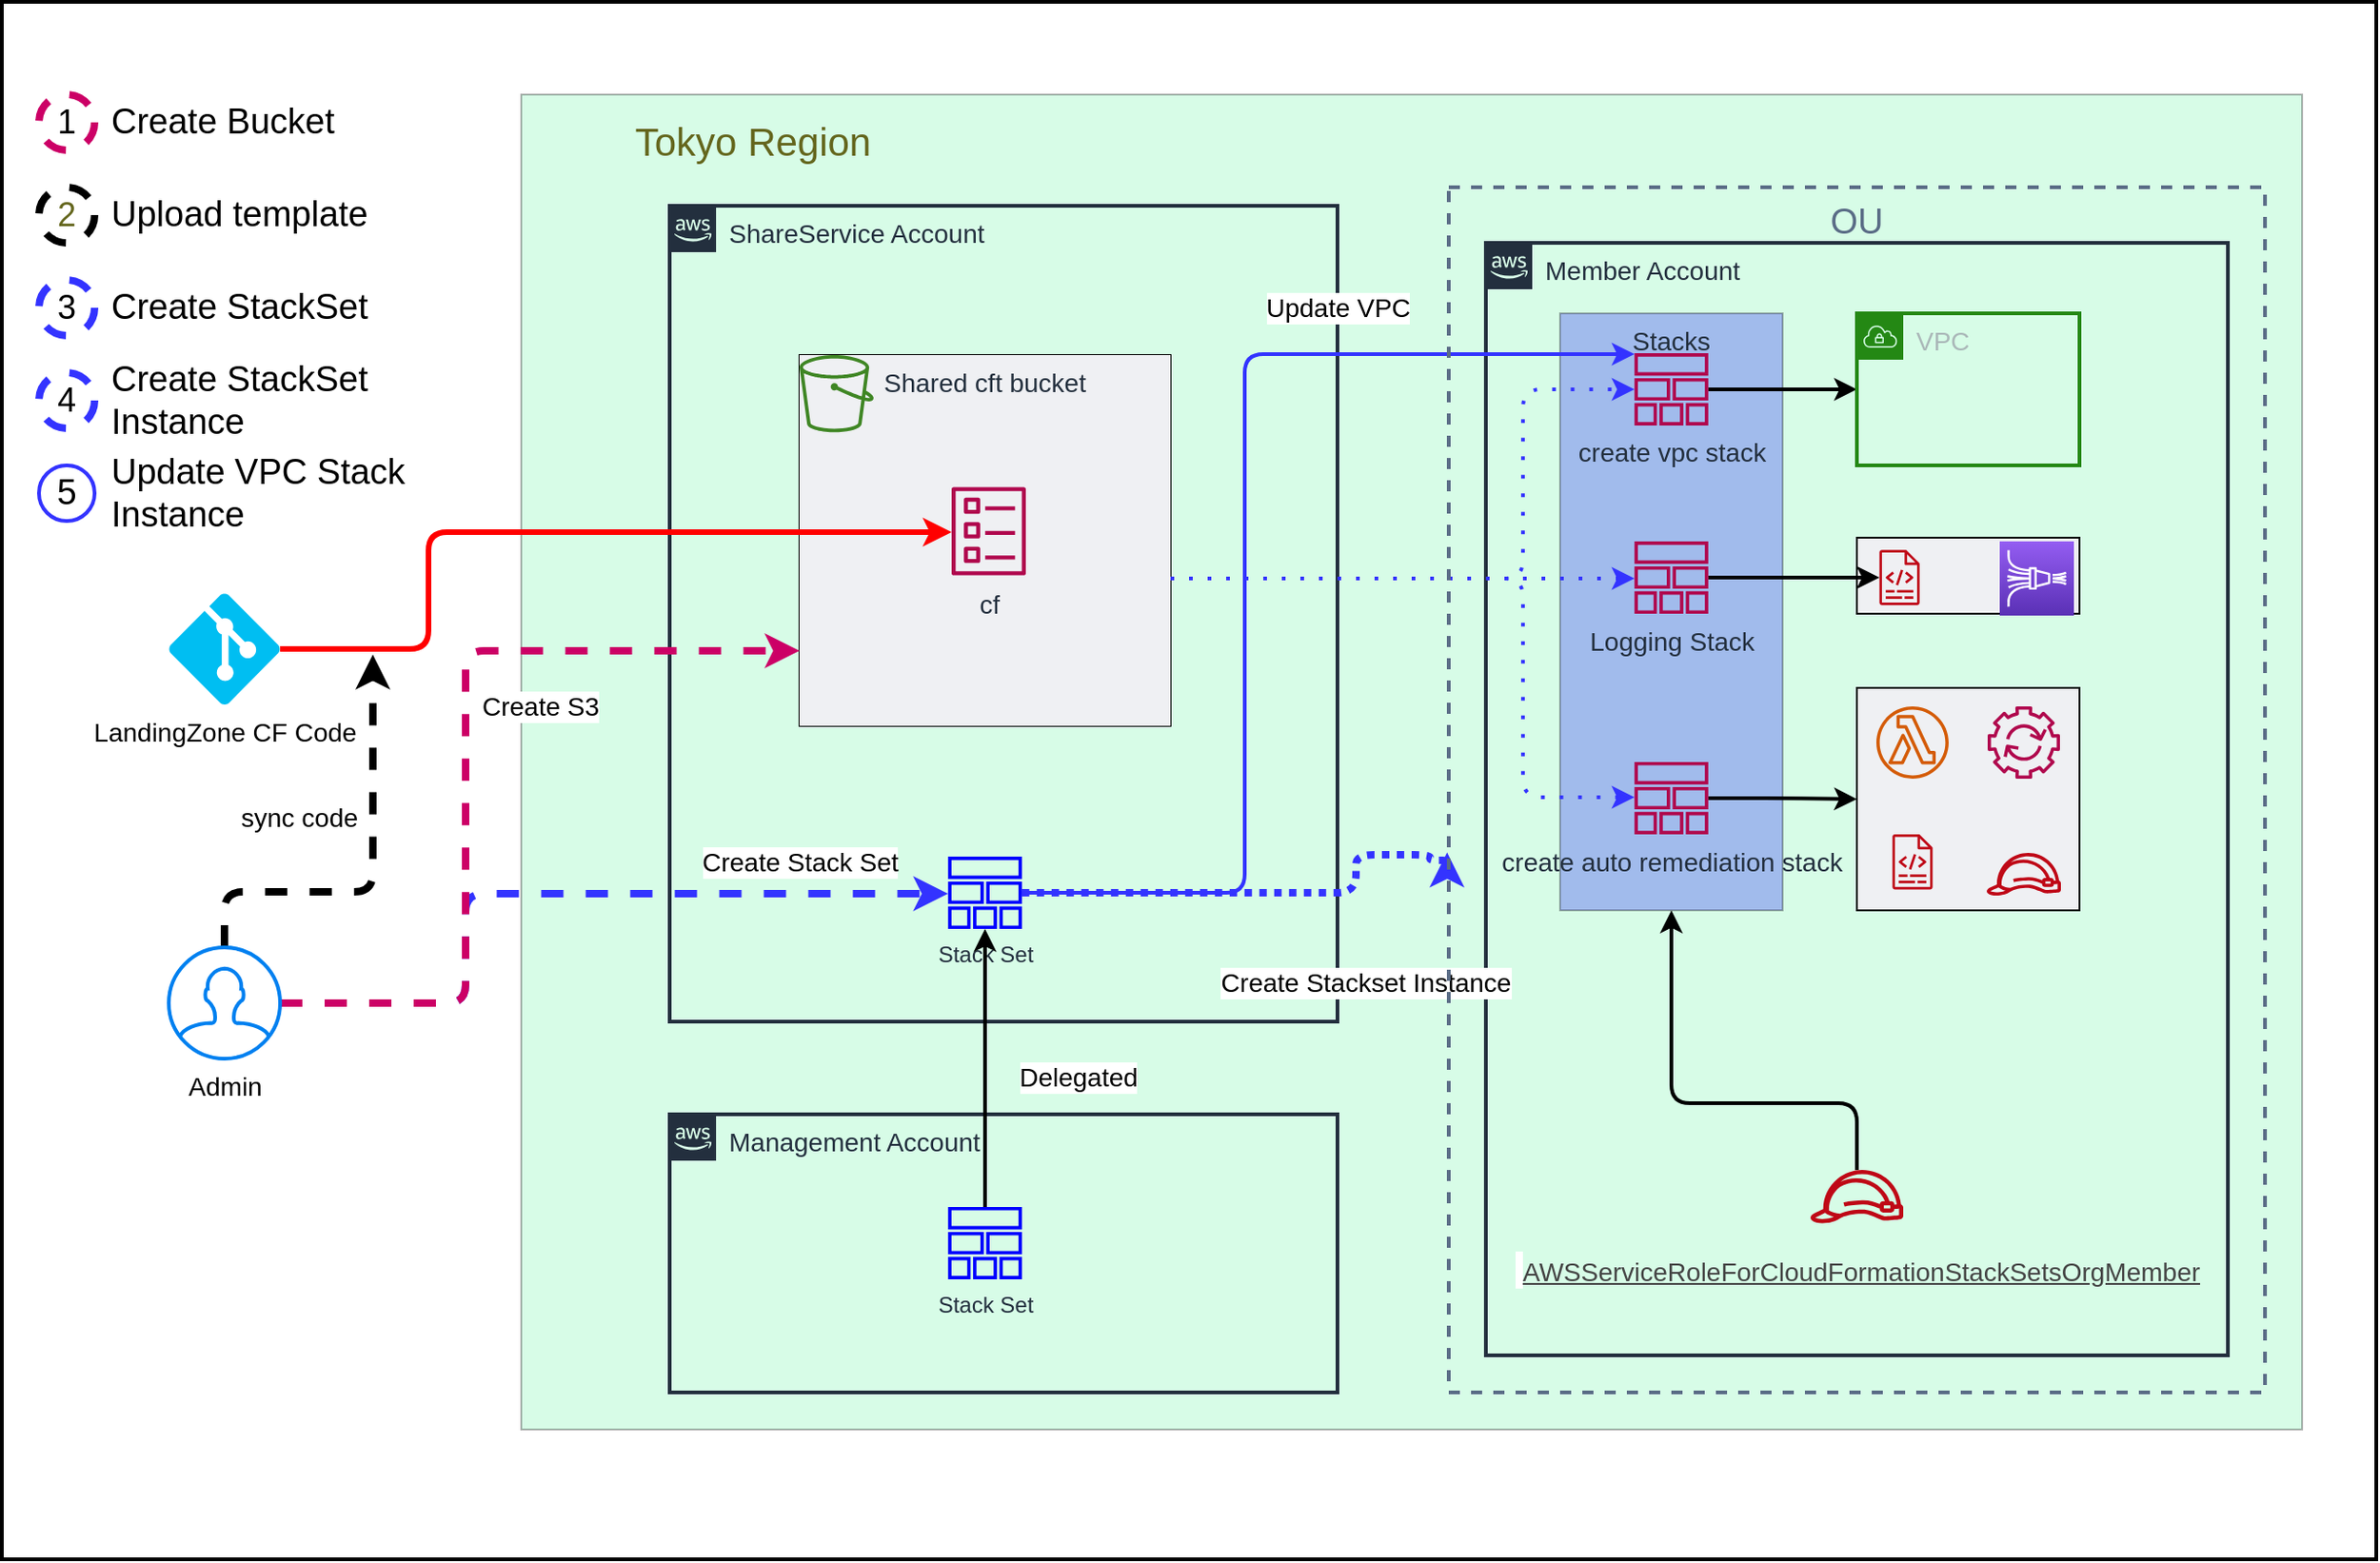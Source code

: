 <mxfile version="16.1.0" type="github">
  <diagram id="0ukZKr90bTUuSdiklAe3" name="Page-1">
    <mxGraphModel dx="2527" dy="1072" grid="1" gridSize="10" guides="1" tooltips="1" connect="1" arrows="1" fold="1" page="1" pageScale="1" pageWidth="827" pageHeight="1169" math="0" shadow="0">
      <root>
        <mxCell id="0" />
        <mxCell id="1" parent="0" />
        <mxCell id="g89Bsq32T66uB00S3wTt-89" value="" style="fillColor=default;strokeColor=default;dashed=0;verticalAlign=top;fontStyle=0;fontColor=#232F3D;fontSize=21;gradientColor=none;strokeWidth=2;" parent="1" vertex="1">
          <mxGeometry x="-200" y="230" width="1280" height="840" as="geometry" />
        </mxCell>
        <mxCell id="g89Bsq32T66uB00S3wTt-79" value="" style="fillColor=#7CF3B0;strokeColor=default;dashed=0;verticalAlign=top;fontStyle=0;fontColor=#000000;fontSize=21;opacity=30;" parent="1" vertex="1">
          <mxGeometry x="80" y="280" width="960" height="720" as="geometry" />
        </mxCell>
        <mxCell id="g89Bsq32T66uB00S3wTt-1" value="ShareService Account" style="points=[[0,0],[0.25,0],[0.5,0],[0.75,0],[1,0],[1,0.25],[1,0.5],[1,0.75],[1,1],[0.75,1],[0.5,1],[0.25,1],[0,1],[0,0.75],[0,0.5],[0,0.25]];outlineConnect=0;gradientColor=none;html=1;whiteSpace=wrap;fontSize=14;fontStyle=0;container=1;pointerEvents=0;collapsible=0;recursiveResize=0;shape=mxgraph.aws4.group;grIcon=mxgraph.aws4.group_aws_cloud_alt;strokeColor=#232F3E;fillColor=none;verticalAlign=top;align=left;spacingLeft=30;fontColor=#232F3E;dashed=0;strokeWidth=2;" parent="1" vertex="1">
          <mxGeometry x="160" y="340" width="360" height="440" as="geometry" />
        </mxCell>
        <mxCell id="g89Bsq32T66uB00S3wTt-6" value="" style="group;fontSize=14;strokeColor=default;" parent="g89Bsq32T66uB00S3wTt-1" vertex="1" connectable="0">
          <mxGeometry x="70" y="80.51" width="200" height="200" as="geometry" />
        </mxCell>
        <mxCell id="g89Bsq32T66uB00S3wTt-4" value="Shared cft bucket" style="fillColor=#EFF0F3;strokeColor=none;dashed=0;verticalAlign=top;fontStyle=0;fontColor=#232F3D;fontSize=14;" parent="g89Bsq32T66uB00S3wTt-6" vertex="1">
          <mxGeometry width="200" height="200" as="geometry" />
        </mxCell>
        <mxCell id="g89Bsq32T66uB00S3wTt-2" value="" style="sketch=0;outlineConnect=0;fontColor=#232F3E;gradientColor=none;fillColor=#3F8624;strokeColor=none;dashed=0;verticalLabelPosition=bottom;verticalAlign=top;align=center;html=1;fontSize=14;fontStyle=0;aspect=fixed;pointerEvents=1;shape=mxgraph.aws4.bucket;" parent="g89Bsq32T66uB00S3wTt-6" vertex="1">
          <mxGeometry width="40" height="41.6" as="geometry" />
        </mxCell>
        <mxCell id="g89Bsq32T66uB00S3wTt-3" value="cf" style="sketch=0;outlineConnect=0;fontColor=#232F3E;gradientColor=none;fillColor=#B0084D;strokeColor=none;dashed=0;verticalLabelPosition=bottom;verticalAlign=top;align=center;html=1;fontSize=14;fontStyle=0;aspect=fixed;pointerEvents=1;shape=mxgraph.aws4.template;" parent="g89Bsq32T66uB00S3wTt-6" vertex="1">
          <mxGeometry x="82" y="71" width="40" height="48" as="geometry" />
        </mxCell>
        <mxCell id="g89Bsq32T66uB00S3wTt-8" value="sync code" style="edgeStyle=orthogonalEdgeStyle;rounded=1;orthogonalLoop=1;jettySize=auto;html=1;strokeColor=#FF0000;strokeWidth=3;fontSize=14;labelBackgroundColor=default;" parent="1" source="g89Bsq32T66uB00S3wTt-7" target="g89Bsq32T66uB00S3wTt-3" edge="1">
          <mxGeometry x="-0.953" y="-91" relative="1" as="geometry">
            <Array as="points">
              <mxPoint x="30" y="579" />
              <mxPoint x="30" y="516" />
            </Array>
            <mxPoint as="offset" />
          </mxGeometry>
        </mxCell>
        <mxCell id="g89Bsq32T66uB00S3wTt-7" value="LandingZone CF Code" style="verticalLabelPosition=bottom;html=1;verticalAlign=top;align=center;strokeColor=none;fillColor=#00BEF2;shape=mxgraph.azure.git_repository;aspect=fixed;fontSize=14;" parent="1" vertex="1">
          <mxGeometry x="-110" y="548.97" width="60" height="60" as="geometry" />
        </mxCell>
        <mxCell id="g89Bsq32T66uB00S3wTt-15" value="Member Account" style="points=[[0,0],[0.25,0],[0.5,0],[0.75,0],[1,0],[1,0.25],[1,0.5],[1,0.75],[1,1],[0.75,1],[0.5,1],[0.25,1],[0,1],[0,0.75],[0,0.5],[0,0.25]];outlineConnect=0;gradientColor=none;html=1;whiteSpace=wrap;fontSize=14;fontStyle=0;container=1;pointerEvents=0;collapsible=0;recursiveResize=0;shape=mxgraph.aws4.group;grIcon=mxgraph.aws4.group_aws_cloud_alt;strokeColor=#232F3E;fillColor=none;verticalAlign=top;align=left;spacingLeft=30;fontColor=#232F3E;dashed=0;strokeWidth=2;" parent="1" vertex="1">
          <mxGeometry x="600" y="360" width="400" height="600" as="geometry" />
        </mxCell>
        <mxCell id="g89Bsq32T66uB00S3wTt-44" value="Stacks" style="fillColor=#2727F3;strokeColor=default;dashed=0;verticalAlign=top;fontStyle=0;fontColor=#232F3D;fontSize=14;opacity=30;" parent="g89Bsq32T66uB00S3wTt-15" vertex="1">
          <mxGeometry x="40" y="38" width="120" height="322" as="geometry" />
        </mxCell>
        <mxCell id="g89Bsq32T66uB00S3wTt-39" value="" style="fillColor=#EFF0F3;strokeColor=default;dashed=0;verticalAlign=top;fontStyle=0;fontColor=#232F3D;fontSize=14;" parent="g89Bsq32T66uB00S3wTt-15" vertex="1">
          <mxGeometry x="200" y="159" width="120" height="41" as="geometry" />
        </mxCell>
        <mxCell id="g89Bsq32T66uB00S3wTt-34" value="" style="fillColor=#EFF0F3;strokeColor=default;dashed=0;verticalAlign=top;fontStyle=0;fontColor=#232F3D;fontSize=14;" parent="g89Bsq32T66uB00S3wTt-15" vertex="1">
          <mxGeometry x="200" y="240" width="120" height="120" as="geometry" />
        </mxCell>
        <mxCell id="g89Bsq32T66uB00S3wTt-40" style="edgeStyle=orthogonalEdgeStyle;rounded=1;orthogonalLoop=1;jettySize=auto;html=1;entryX=0;entryY=0.5;entryDx=0;entryDy=0;strokeColor=#000000;strokeWidth=2;fontSize=14;" parent="g89Bsq32T66uB00S3wTt-15" source="g89Bsq32T66uB00S3wTt-21" target="g89Bsq32T66uB00S3wTt-26" edge="1">
          <mxGeometry relative="1" as="geometry" />
        </mxCell>
        <mxCell id="g89Bsq32T66uB00S3wTt-21" value="create vpc stack" style="sketch=0;outlineConnect=0;fontColor=#232F3E;gradientColor=none;fillColor=#B0084D;strokeColor=none;dashed=0;verticalLabelPosition=bottom;verticalAlign=top;align=center;html=1;fontSize=14;fontStyle=0;aspect=fixed;pointerEvents=1;shape=mxgraph.aws4.stack;" parent="g89Bsq32T66uB00S3wTt-15" vertex="1">
          <mxGeometry x="80" y="59.52" width="40" height="38.97" as="geometry" />
        </mxCell>
        <mxCell id="g89Bsq32T66uB00S3wTt-37" style="edgeStyle=orthogonalEdgeStyle;rounded=1;orthogonalLoop=1;jettySize=auto;html=1;entryX=0;entryY=0.5;entryDx=0;entryDy=0;strokeColor=#000000;strokeWidth=2;fontSize=14;" parent="g89Bsq32T66uB00S3wTt-15" source="g89Bsq32T66uB00S3wTt-22" target="g89Bsq32T66uB00S3wTt-34" edge="1">
          <mxGeometry relative="1" as="geometry" />
        </mxCell>
        <mxCell id="g89Bsq32T66uB00S3wTt-22" value="create auto remediation stack" style="sketch=0;outlineConnect=0;fontColor=#232F3E;gradientColor=none;fillColor=#B0084D;strokeColor=none;dashed=0;verticalLabelPosition=bottom;verticalAlign=top;align=center;html=1;fontSize=14;fontStyle=0;aspect=fixed;pointerEvents=1;shape=mxgraph.aws4.stack;" parent="g89Bsq32T66uB00S3wTt-15" vertex="1">
          <mxGeometry x="80" y="280" width="40" height="38.97" as="geometry" />
        </mxCell>
        <mxCell id="g89Bsq32T66uB00S3wTt-26" value="VPC" style="points=[[0,0],[0.25,0],[0.5,0],[0.75,0],[1,0],[1,0.25],[1,0.5],[1,0.75],[1,1],[0.75,1],[0.5,1],[0.25,1],[0,1],[0,0.75],[0,0.5],[0,0.25]];outlineConnect=0;gradientColor=none;html=1;whiteSpace=wrap;fontSize=14;fontStyle=0;container=1;pointerEvents=0;collapsible=0;recursiveResize=0;shape=mxgraph.aws4.group;grIcon=mxgraph.aws4.group_vpc;strokeColor=#248814;fillColor=none;verticalAlign=top;align=left;spacingLeft=30;fontColor=#AAB7B8;dashed=0;strokeWidth=2;" parent="g89Bsq32T66uB00S3wTt-15" vertex="1">
          <mxGeometry x="200" y="38" width="120" height="82" as="geometry" />
        </mxCell>
        <mxCell id="g89Bsq32T66uB00S3wTt-27" value="" style="sketch=0;outlineConnect=0;fontColor=#232F3E;gradientColor=none;fillColor=#D45B07;strokeColor=none;dashed=0;verticalLabelPosition=bottom;verticalAlign=top;align=center;html=1;fontSize=14;fontStyle=0;aspect=fixed;pointerEvents=1;shape=mxgraph.aws4.lambda_function;" parent="g89Bsq32T66uB00S3wTt-15" vertex="1">
          <mxGeometry x="210" y="250" width="40" height="38.97" as="geometry" />
        </mxCell>
        <mxCell id="g89Bsq32T66uB00S3wTt-29" value="" style="sketch=0;outlineConnect=0;fontColor=#232F3E;gradientColor=none;fillColor=#B0084D;strokeColor=none;dashed=0;verticalLabelPosition=bottom;verticalAlign=top;align=center;html=1;fontSize=14;fontStyle=0;aspect=fixed;pointerEvents=1;shape=mxgraph.aws4.automation;" parent="g89Bsq32T66uB00S3wTt-15" vertex="1">
          <mxGeometry x="270" y="250" width="40" height="38.97" as="geometry" />
        </mxCell>
        <mxCell id="g89Bsq32T66uB00S3wTt-38" style="edgeStyle=orthogonalEdgeStyle;rounded=1;orthogonalLoop=1;jettySize=auto;html=1;strokeColor=#000000;strokeWidth=2;fontSize=14;" parent="g89Bsq32T66uB00S3wTt-15" source="g89Bsq32T66uB00S3wTt-32" target="g89Bsq32T66uB00S3wTt-35" edge="1">
          <mxGeometry relative="1" as="geometry" />
        </mxCell>
        <mxCell id="g89Bsq32T66uB00S3wTt-32" value="Logging Stack" style="sketch=0;outlineConnect=0;fontColor=#232F3E;gradientColor=none;fillColor=#B0084D;strokeColor=none;dashed=0;verticalLabelPosition=bottom;verticalAlign=top;align=center;html=1;fontSize=14;fontStyle=0;aspect=fixed;pointerEvents=1;shape=mxgraph.aws4.stack;" parent="g89Bsq32T66uB00S3wTt-15" vertex="1">
          <mxGeometry x="80" y="161.03" width="40" height="38.97" as="geometry" />
        </mxCell>
        <mxCell id="g89Bsq32T66uB00S3wTt-31" value="" style="sketch=0;outlineConnect=0;fontColor=#232F3E;gradientColor=none;fillColor=#BF0816;strokeColor=none;dashed=0;verticalLabelPosition=bottom;verticalAlign=top;align=center;html=1;fontSize=14;fontStyle=0;aspect=fixed;pointerEvents=1;shape=mxgraph.aws4.role;" parent="g89Bsq32T66uB00S3wTt-15" vertex="1">
          <mxGeometry x="270" y="321.03" width="40" height="38.97" as="geometry" />
        </mxCell>
        <mxCell id="g89Bsq32T66uB00S3wTt-33" value="" style="sketch=0;outlineConnect=0;fontColor=#232F3E;gradientColor=none;fillColor=#BF0816;strokeColor=none;dashed=0;verticalLabelPosition=bottom;verticalAlign=top;align=center;html=1;fontSize=14;fontStyle=0;aspect=fixed;pointerEvents=1;shape=mxgraph.aws4.logs;" parent="g89Bsq32T66uB00S3wTt-15" vertex="1">
          <mxGeometry x="210" y="318.97" width="40" height="29.74" as="geometry" />
        </mxCell>
        <mxCell id="g89Bsq32T66uB00S3wTt-35" value="" style="sketch=0;outlineConnect=0;fontColor=#232F3E;gradientColor=none;fillColor=#BF0816;strokeColor=none;dashed=0;verticalLabelPosition=bottom;verticalAlign=top;align=center;html=1;fontSize=14;fontStyle=0;aspect=fixed;pointerEvents=1;shape=mxgraph.aws4.logs;" parent="g89Bsq32T66uB00S3wTt-15" vertex="1">
          <mxGeometry x="203" y="165.64" width="40" height="29.74" as="geometry" />
        </mxCell>
        <mxCell id="g89Bsq32T66uB00S3wTt-36" value="" style="sketch=0;points=[[0,0,0],[0.25,0,0],[0.5,0,0],[0.75,0,0],[1,0,0],[0,1,0],[0.25,1,0],[0.5,1,0],[0.75,1,0],[1,1,0],[0,0.25,0],[0,0.5,0],[0,0.75,0],[1,0.25,0],[1,0.5,0],[1,0.75,0]];outlineConnect=0;fontColor=#232F3E;gradientColor=#945DF2;gradientDirection=north;fillColor=#5A30B5;strokeColor=#ffffff;dashed=0;verticalLabelPosition=bottom;verticalAlign=top;align=center;html=1;fontSize=14;fontStyle=0;aspect=fixed;shape=mxgraph.aws4.resourceIcon;resIcon=mxgraph.aws4.kinesis_data_firehose;" parent="g89Bsq32T66uB00S3wTt-15" vertex="1">
          <mxGeometry x="277" y="161" width="40" height="40" as="geometry" />
        </mxCell>
        <mxCell id="tX7fqVU8-ZiYfbRzvG7Q-20" value="&lt;span style=&quot;color: rgb(68 , 68 , 68) ; font-family: &amp;#34;helvetica neue&amp;#34; , &amp;#34;roboto&amp;#34; , &amp;#34;arial&amp;#34; , sans-serif ; background-color: rgb(255 , 255 , 255)&quot;&gt;&lt;span class=&quot;Apple-converted-space&quot;&gt;&amp;nbsp;&lt;/span&gt;&lt;/span&gt;&lt;a class=&quot;awsui-breadcrumb-link&quot; href=&quot;https://console.aws.amazon.com/iam/home#/roles/AWSServiceRoleForCloudFormationStackSetsOrgMember&quot; style=&quot;color: rgb(68 , 68 , 68) ; background-color: transparent ; box-sizing: border-box&quot;&gt;AWSServiceRoleForCloudFormationStackSetsOrgMember&lt;/a&gt;" style="sketch=0;outlineConnect=0;fontColor=#232F3E;gradientColor=none;fillColor=#BF0816;strokeColor=none;dashed=0;verticalLabelPosition=bottom;verticalAlign=top;align=center;html=1;fontSize=14;fontStyle=0;aspect=fixed;pointerEvents=1;shape=mxgraph.aws4.role;" vertex="1" parent="g89Bsq32T66uB00S3wTt-15">
          <mxGeometry x="175" y="490" width="50" height="48.71" as="geometry" />
        </mxCell>
        <mxCell id="tX7fqVU8-ZiYfbRzvG7Q-21" style="edgeStyle=orthogonalEdgeStyle;rounded=1;orthogonalLoop=1;jettySize=auto;html=1;fontSize=19;strokeColor=#000000;strokeWidth=2;entryX=0.5;entryY=1;entryDx=0;entryDy=0;" edge="1" parent="g89Bsq32T66uB00S3wTt-15" source="tX7fqVU8-ZiYfbRzvG7Q-20" target="g89Bsq32T66uB00S3wTt-44">
          <mxGeometry relative="1" as="geometry">
            <mxPoint x="-60" y="260" as="targetPoint" />
            <Array as="points">
              <mxPoint x="100" y="464" />
            </Array>
          </mxGeometry>
        </mxCell>
        <mxCell id="g89Bsq32T66uB00S3wTt-23" style="edgeStyle=orthogonalEdgeStyle;rounded=1;orthogonalLoop=1;jettySize=auto;html=1;strokeColor=#3333FF;strokeWidth=2;fontSize=14;dashed=1;dashPattern=1 4;" parent="1" source="g89Bsq32T66uB00S3wTt-4" target="g89Bsq32T66uB00S3wTt-22" edge="1">
          <mxGeometry relative="1" as="geometry">
            <Array as="points">
              <mxPoint x="620" y="541" />
              <mxPoint x="620" y="659" />
            </Array>
          </mxGeometry>
        </mxCell>
        <mxCell id="g89Bsq32T66uB00S3wTt-24" style="edgeStyle=orthogonalEdgeStyle;rounded=1;orthogonalLoop=1;jettySize=auto;html=1;strokeColor=#3333FF;strokeWidth=2;fontSize=14;dashed=1;dashPattern=1 4;" parent="1" source="g89Bsq32T66uB00S3wTt-4" target="g89Bsq32T66uB00S3wTt-21" edge="1">
          <mxGeometry relative="1" as="geometry">
            <Array as="points">
              <mxPoint x="620" y="541" />
              <mxPoint x="620" y="439" />
            </Array>
          </mxGeometry>
        </mxCell>
        <mxCell id="g89Bsq32T66uB00S3wTt-41" style="edgeStyle=orthogonalEdgeStyle;rounded=1;orthogonalLoop=1;jettySize=auto;html=1;strokeColor=#3333FF;strokeWidth=2;fontSize=14;dashed=1;dashPattern=1 4;" parent="1" source="g89Bsq32T66uB00S3wTt-4" target="g89Bsq32T66uB00S3wTt-32" edge="1">
          <mxGeometry relative="1" as="geometry">
            <Array as="points">
              <mxPoint x="500" y="541" />
              <mxPoint x="500" y="541" />
            </Array>
          </mxGeometry>
        </mxCell>
        <mxCell id="g89Bsq32T66uB00S3wTt-45" style="edgeStyle=orthogonalEdgeStyle;rounded=1;orthogonalLoop=1;jettySize=auto;html=1;fontSize=14;strokeColor=#3333FF;strokeWidth=4;dashed=1;" parent="1" source="g89Bsq32T66uB00S3wTt-42" target="tX7fqVU8-ZiYfbRzvG7Q-22" edge="1">
          <mxGeometry relative="1" as="geometry">
            <Array as="points">
              <mxPoint x="50" y="770" />
              <mxPoint x="50" y="711" />
            </Array>
            <mxPoint x="180" y="1080" as="targetPoint" />
          </mxGeometry>
        </mxCell>
        <mxCell id="g89Bsq32T66uB00S3wTt-78" value="Create Stack Set" style="edgeLabel;html=1;align=center;verticalAlign=middle;resizable=0;points=[];fontSize=14;" parent="g89Bsq32T66uB00S3wTt-45" vertex="1" connectable="0">
          <mxGeometry x="0.299" y="1" relative="1" as="geometry">
            <mxPoint x="67" y="-16" as="offset" />
          </mxGeometry>
        </mxCell>
        <mxCell id="g89Bsq32T66uB00S3wTt-73" style="edgeStyle=orthogonalEdgeStyle;rounded=1;orthogonalLoop=1;jettySize=auto;html=1;fontSize=14;strokeColor=#3333FF;strokeWidth=4;dashed=1;dashPattern=1 1;entryX=-0.002;entryY=0.552;entryDx=0;entryDy=0;entryPerimeter=0;" parent="1" source="tX7fqVU8-ZiYfbRzvG7Q-22" target="tX7fqVU8-ZiYfbRzvG7Q-32" edge="1">
          <mxGeometry relative="1" as="geometry">
            <mxPoint x="30" y="845" as="sourcePoint" />
            <Array as="points">
              <mxPoint x="530" y="711" />
              <mxPoint x="530" y="690" />
              <mxPoint x="570" y="690" />
              <mxPoint x="570" y="693" />
            </Array>
            <mxPoint x="670" y="670" as="targetPoint" />
          </mxGeometry>
        </mxCell>
        <mxCell id="tX7fqVU8-ZiYfbRzvG7Q-29" value="Create Stackset Instance" style="edgeLabel;html=1;align=center;verticalAlign=middle;resizable=0;points=[];fontSize=14;" vertex="1" connectable="0" parent="g89Bsq32T66uB00S3wTt-73">
          <mxGeometry x="0.412" relative="1" as="geometry">
            <mxPoint x="5" y="50" as="offset" />
          </mxGeometry>
        </mxCell>
        <mxCell id="g89Bsq32T66uB00S3wTt-91" style="edgeStyle=orthogonalEdgeStyle;rounded=1;orthogonalLoop=1;jettySize=auto;html=1;labelBackgroundColor=default;fontSize=21;fontColor=#64661D;strokeColor=#000000;strokeWidth=4;dashed=1;" parent="1" source="g89Bsq32T66uB00S3wTt-42" edge="1">
          <mxGeometry relative="1" as="geometry">
            <mxPoint y="582" as="targetPoint" />
            <Array as="points">
              <mxPoint x="-80" y="710" />
              <mxPoint y="710" />
              <mxPoint y="582" />
            </Array>
          </mxGeometry>
        </mxCell>
        <mxCell id="tX7fqVU8-ZiYfbRzvG7Q-9" style="edgeStyle=orthogonalEdgeStyle;rounded=1;orthogonalLoop=1;jettySize=auto;html=1;fontSize=14;strokeColor=#CC0066;strokeWidth=4;dashed=1;" edge="1" parent="1" source="g89Bsq32T66uB00S3wTt-42">
          <mxGeometry relative="1" as="geometry">
            <mxPoint x="230" y="580" as="targetPoint" />
            <Array as="points">
              <mxPoint x="50" y="770" />
              <mxPoint x="50" y="580" />
              <mxPoint x="230" y="580" />
            </Array>
          </mxGeometry>
        </mxCell>
        <mxCell id="g89Bsq32T66uB00S3wTt-42" value="Admin" style="html=1;verticalLabelPosition=bottom;align=center;labelBackgroundColor=#ffffff;verticalAlign=top;strokeWidth=2;strokeColor=#0080F0;shadow=0;dashed=0;shape=mxgraph.ios7.icons.user;fontSize=14;" parent="1" vertex="1">
          <mxGeometry x="-110" y="740" width="60" height="60" as="geometry" />
        </mxCell>
        <mxCell id="g89Bsq32T66uB00S3wTt-87" value="Tokyo Region" style="text;html=1;strokeColor=none;fillColor=none;align=center;verticalAlign=middle;whiteSpace=wrap;rounded=0;fontSize=21;fontColor=#64661D;opacity=10;" parent="1" vertex="1">
          <mxGeometry x="120" y="290" width="170" height="30" as="geometry" />
        </mxCell>
        <mxCell id="tX7fqVU8-ZiYfbRzvG7Q-1" value="Management Account" style="points=[[0,0],[0.25,0],[0.5,0],[0.75,0],[1,0],[1,0.25],[1,0.5],[1,0.75],[1,1],[0.75,1],[0.5,1],[0.25,1],[0,1],[0,0.75],[0,0.5],[0,0.25]];outlineConnect=0;gradientColor=none;html=1;whiteSpace=wrap;fontSize=14;fontStyle=0;container=1;pointerEvents=0;collapsible=0;recursiveResize=0;shape=mxgraph.aws4.group;grIcon=mxgraph.aws4.group_aws_cloud_alt;strokeColor=#232F3E;fillColor=none;verticalAlign=top;align=left;spacingLeft=30;fontColor=#232F3E;dashed=0;strokeWidth=2;" vertex="1" parent="1">
          <mxGeometry x="160" y="830" width="360" height="150" as="geometry" />
        </mxCell>
        <mxCell id="tX7fqVU8-ZiYfbRzvG7Q-7" value="Stack Set" style="sketch=0;outlineConnect=0;fontColor=#232F3E;gradientColor=none;fillColor=#0000FF;strokeColor=none;dashed=0;verticalLabelPosition=bottom;verticalAlign=top;align=center;html=1;fontSize=12;fontStyle=0;aspect=fixed;pointerEvents=1;shape=mxgraph.aws4.stack;" vertex="1" parent="tX7fqVU8-ZiYfbRzvG7Q-1">
          <mxGeometry x="150" y="50" width="40" height="38.97" as="geometry" />
        </mxCell>
        <mxCell id="tX7fqVU8-ZiYfbRzvG7Q-10" value="Create S3" style="edgeLabel;html=1;align=center;verticalAlign=middle;resizable=0;points=[];fontSize=14;" vertex="1" connectable="0" parent="1">
          <mxGeometry x="90" y="610" as="geometry" />
        </mxCell>
        <mxCell id="tX7fqVU8-ZiYfbRzvG7Q-12" value="1" style="ellipse;whiteSpace=wrap;html=1;aspect=fixed;fillColor=default;fontSize=18;labelBackgroundColor=default;endArrow=classic;rounded=1;strokeColor=#CC0066;strokeWidth=4;dashed=1;" vertex="1" parent="1">
          <mxGeometry x="-180" y="280" width="30" height="30" as="geometry" />
        </mxCell>
        <mxCell id="tX7fqVU8-ZiYfbRzvG7Q-13" value="2" style="ellipse;whiteSpace=wrap;html=1;aspect=fixed;fillColor=default;fontSize=18;labelBackgroundColor=default;endArrow=classic;rounded=1;strokeColor=#000000;fontColor=#64661D;strokeWidth=4;dashed=1;" vertex="1" parent="1">
          <mxGeometry x="-180" y="330" width="30" height="30" as="geometry" />
        </mxCell>
        <mxCell id="tX7fqVU8-ZiYfbRzvG7Q-14" value="3" style="ellipse;whiteSpace=wrap;html=1;aspect=fixed;fillColor=default;fontSize=18;labelBackgroundColor=default;endArrow=classic;rounded=1;strokeColor=#3333FF;strokeWidth=4;dashed=1;" vertex="1" parent="1">
          <mxGeometry x="-180" y="380" width="30" height="30" as="geometry" />
        </mxCell>
        <mxCell id="tX7fqVU8-ZiYfbRzvG7Q-15" value="Create Bucket" style="text;html=1;strokeColor=none;fillColor=none;align=left;verticalAlign=middle;whiteSpace=wrap;rounded=0;fontSize=19;" vertex="1" parent="1">
          <mxGeometry x="-143" y="280" width="150" height="30" as="geometry" />
        </mxCell>
        <mxCell id="tX7fqVU8-ZiYfbRzvG7Q-16" value="Upload template" style="text;html=1;strokeColor=none;fillColor=none;align=left;verticalAlign=middle;whiteSpace=wrap;rounded=0;fontSize=19;" vertex="1" parent="1">
          <mxGeometry x="-143" y="330" width="150" height="30" as="geometry" />
        </mxCell>
        <mxCell id="tX7fqVU8-ZiYfbRzvG7Q-17" value="Create StackSet" style="text;html=1;strokeColor=none;fillColor=none;align=left;verticalAlign=middle;whiteSpace=wrap;rounded=0;fontSize=19;" vertex="1" parent="1">
          <mxGeometry x="-143" y="380" width="150" height="30" as="geometry" />
        </mxCell>
        <mxCell id="tX7fqVU8-ZiYfbRzvG7Q-18" value="4" style="ellipse;whiteSpace=wrap;html=1;aspect=fixed;fillColor=default;fontSize=18;labelBackgroundColor=default;endArrow=classic;rounded=1;strokeColor=#3333FF;strokeWidth=4;dashed=1;" vertex="1" parent="1">
          <mxGeometry x="-180" y="430" width="30" height="30" as="geometry" />
        </mxCell>
        <mxCell id="tX7fqVU8-ZiYfbRzvG7Q-19" value="Create StackSet Instance" style="text;html=1;strokeColor=none;fillColor=none;align=left;verticalAlign=middle;whiteSpace=wrap;rounded=0;fontSize=19;" vertex="1" parent="1">
          <mxGeometry x="-143" y="430" width="150" height="30" as="geometry" />
        </mxCell>
        <mxCell id="tX7fqVU8-ZiYfbRzvG7Q-27" style="edgeStyle=orthogonalEdgeStyle;rounded=1;orthogonalLoop=1;jettySize=auto;html=1;fontSize=19;strokeColor=#3333FF;strokeWidth=2;" edge="1" parent="1" source="tX7fqVU8-ZiYfbRzvG7Q-22" target="g89Bsq32T66uB00S3wTt-21">
          <mxGeometry relative="1" as="geometry">
            <Array as="points">
              <mxPoint x="470" y="711" />
              <mxPoint x="470" y="420" />
            </Array>
          </mxGeometry>
        </mxCell>
        <mxCell id="tX7fqVU8-ZiYfbRzvG7Q-28" value="Update VPC" style="edgeLabel;html=1;align=center;verticalAlign=middle;resizable=0;points=[];fontSize=14;" vertex="1" connectable="0" parent="tX7fqVU8-ZiYfbRzvG7Q-27">
          <mxGeometry x="0.052" y="-1" relative="1" as="geometry">
            <mxPoint x="49" y="-109" as="offset" />
          </mxGeometry>
        </mxCell>
        <mxCell id="tX7fqVU8-ZiYfbRzvG7Q-22" value="Stack Set" style="sketch=0;outlineConnect=0;fontColor=#232F3E;gradientColor=none;fillColor=#0000FF;strokeColor=none;dashed=0;verticalLabelPosition=bottom;verticalAlign=top;align=center;html=1;fontSize=12;fontStyle=0;aspect=fixed;pointerEvents=1;shape=mxgraph.aws4.stack;" vertex="1" parent="1">
          <mxGeometry x="310" y="691.03" width="40" height="38.97" as="geometry" />
        </mxCell>
        <mxCell id="tX7fqVU8-ZiYfbRzvG7Q-25" style="edgeStyle=orthogonalEdgeStyle;rounded=1;orthogonalLoop=1;jettySize=auto;html=1;fontSize=19;strokeColor=#000000;strokeWidth=2;" edge="1" parent="1" source="tX7fqVU8-ZiYfbRzvG7Q-7" target="tX7fqVU8-ZiYfbRzvG7Q-22">
          <mxGeometry relative="1" as="geometry" />
        </mxCell>
        <mxCell id="tX7fqVU8-ZiYfbRzvG7Q-26" value="Delegated" style="edgeLabel;html=1;align=center;verticalAlign=middle;resizable=0;points=[];fontSize=14;" vertex="1" connectable="0" parent="tX7fqVU8-ZiYfbRzvG7Q-25">
          <mxGeometry x="-0.16" y="-1" relative="1" as="geometry">
            <mxPoint x="49" y="-7" as="offset" />
          </mxGeometry>
        </mxCell>
        <mxCell id="tX7fqVU8-ZiYfbRzvG7Q-30" value="5" style="ellipse;whiteSpace=wrap;html=1;aspect=fixed;fillColor=default;fontSize=19;labelBackgroundColor=default;endArrow=classic;rounded=1;strokeColor=#3333FF;strokeWidth=2;" vertex="1" parent="1">
          <mxGeometry x="-180" y="480" width="30" height="30" as="geometry" />
        </mxCell>
        <mxCell id="tX7fqVU8-ZiYfbRzvG7Q-31" value="Update VPC Stack Instance" style="text;html=1;strokeColor=none;fillColor=none;align=left;verticalAlign=middle;whiteSpace=wrap;rounded=0;fontSize=19;" vertex="1" parent="1">
          <mxGeometry x="-143" y="480" width="213" height="30" as="geometry" />
        </mxCell>
        <mxCell id="tX7fqVU8-ZiYfbRzvG7Q-32" value="OU" style="fillColor=none;strokeColor=#5A6C86;dashed=1;verticalAlign=top;fontStyle=0;fontColor=#5A6C86;fontSize=19;strokeWidth=2;" vertex="1" parent="1">
          <mxGeometry x="580" y="330" width="440" height="650" as="geometry" />
        </mxCell>
      </root>
    </mxGraphModel>
  </diagram>
</mxfile>
